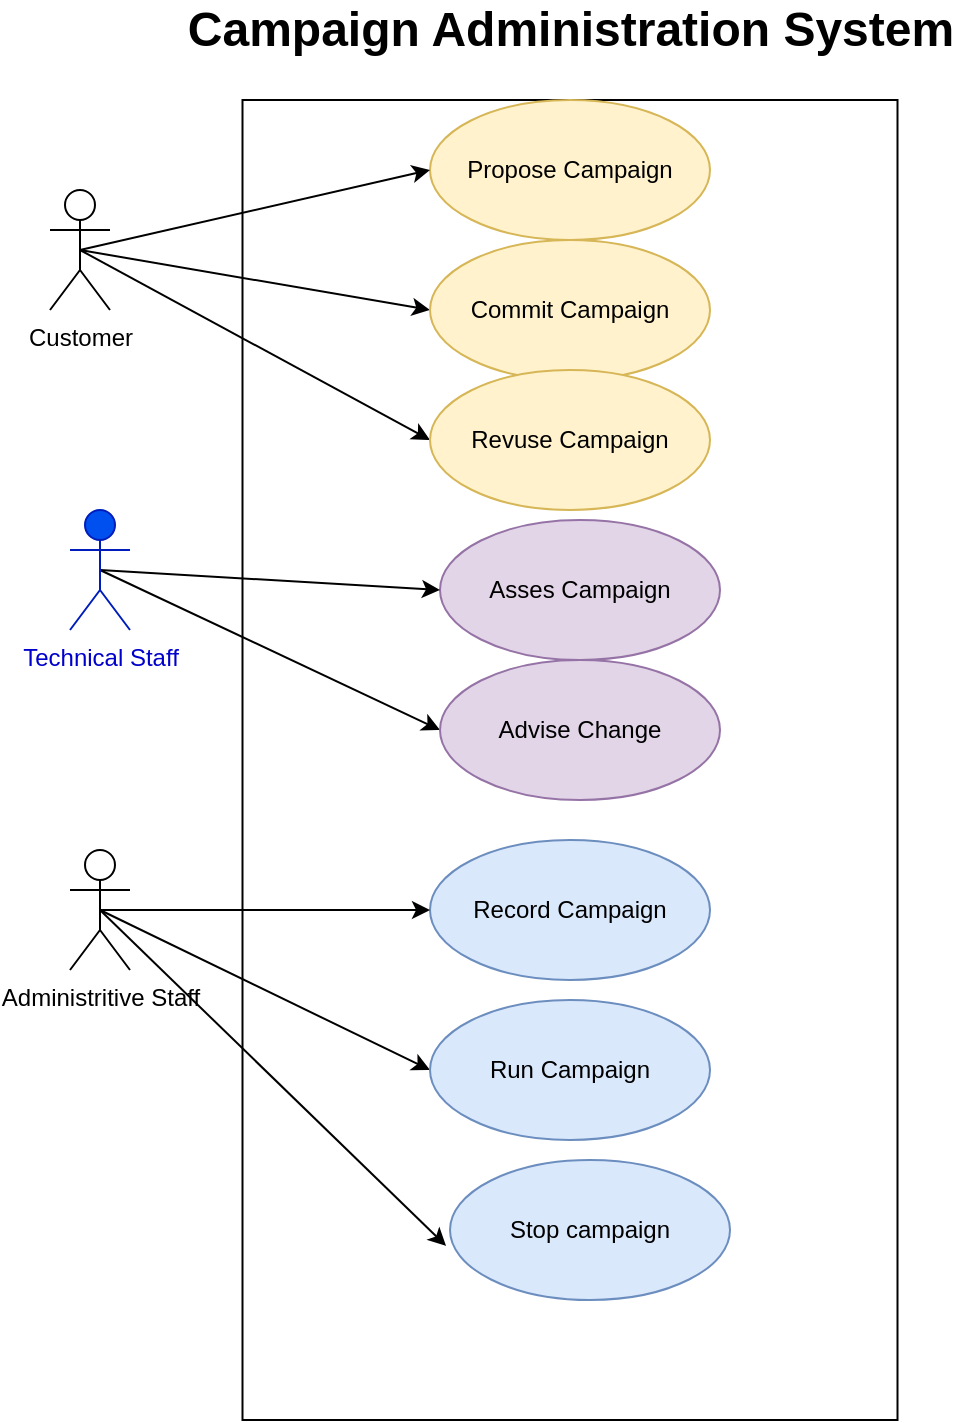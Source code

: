 <mxfile>
    <diagram id="_1IlsQg4N5QaLtDpFi36" name="Page-1">
        <mxGraphModel dx="890" dy="488" grid="1" gridSize="10" guides="1" tooltips="1" connect="1" arrows="1" fold="1" page="1" pageScale="1" pageWidth="850" pageHeight="1100" math="0" shadow="0">
            <root>
                <mxCell id="0"/>
                <mxCell id="1" parent="0"/>
                <mxCell id="119" value="" style="rounded=0;whiteSpace=wrap;html=1;fontSize=24;" parent="1" vertex="1">
                    <mxGeometry x="256.25" y="110" width="327.5" height="660" as="geometry"/>
                </mxCell>
                <mxCell id="106" value="Propose Campaign" style="ellipse;whiteSpace=wrap;html=1;fillColor=#fff2cc;strokeColor=#d6b656;" parent="1" vertex="1">
                    <mxGeometry x="350" y="110" width="140" height="70" as="geometry"/>
                </mxCell>
                <mxCell id="108" style="rounded=0;orthogonalLoop=1;jettySize=auto;html=1;exitX=0.5;exitY=0.5;exitDx=0;exitDy=0;exitPerimeter=0;entryX=0;entryY=0.5;entryDx=0;entryDy=0;" parent="1" source="107" target="106" edge="1">
                    <mxGeometry relative="1" as="geometry"/>
                </mxCell>
                <mxCell id="121" style="rounded=0;orthogonalLoop=1;jettySize=auto;html=1;exitX=0.5;exitY=0.5;exitDx=0;exitDy=0;exitPerimeter=0;entryX=0;entryY=0.5;entryDx=0;entryDy=0;" edge="1" parent="1" source="107" target="120">
                    <mxGeometry relative="1" as="geometry"/>
                </mxCell>
                <mxCell id="124" style="rounded=0;orthogonalLoop=1;jettySize=auto;html=1;exitX=0.5;exitY=0.5;exitDx=0;exitDy=0;exitPerimeter=0;entryX=0;entryY=0.5;entryDx=0;entryDy=0;" edge="1" parent="1" source="107" target="123">
                    <mxGeometry relative="1" as="geometry"/>
                </mxCell>
                <mxCell id="107" value="Customer" style="shape=umlActor;verticalLabelPosition=bottom;verticalAlign=top;html=1;" parent="1" vertex="1">
                    <mxGeometry x="160" y="155" width="30" height="60" as="geometry"/>
                </mxCell>
                <mxCell id="109" value="Asses Campaign" style="ellipse;whiteSpace=wrap;html=1;fillColor=#e1d5e7;strokeColor=#9673a6;" parent="1" vertex="1">
                    <mxGeometry x="355" y="320" width="140" height="70" as="geometry"/>
                </mxCell>
                <mxCell id="110" style="rounded=0;orthogonalLoop=1;jettySize=auto;html=1;exitX=0.5;exitY=0.5;exitDx=0;exitDy=0;exitPerimeter=0;entryX=0;entryY=0.5;entryDx=0;entryDy=0;" parent="1" source="111" target="109" edge="1">
                    <mxGeometry relative="1" as="geometry"/>
                </mxCell>
                <mxCell id="126" style="rounded=0;orthogonalLoop=1;jettySize=auto;html=1;exitX=0.5;exitY=0.5;exitDx=0;exitDy=0;exitPerimeter=0;entryX=0;entryY=0.5;entryDx=0;entryDy=0;" edge="1" parent="1" source="111" target="125">
                    <mxGeometry relative="1" as="geometry"/>
                </mxCell>
                <mxCell id="111" value="Technical Staff" style="shape=umlActor;verticalLabelPosition=bottom;verticalAlign=top;html=1;fillColor=#0050ef;strokeColor=#001DBC;fontColor=#0000CC;" parent="1" vertex="1">
                    <mxGeometry x="170" y="315" width="30" height="60" as="geometry"/>
                </mxCell>
                <mxCell id="112" value="Record Campaign" style="ellipse;whiteSpace=wrap;html=1;fillColor=#dae8fc;strokeColor=#6c8ebf;" parent="1" vertex="1">
                    <mxGeometry x="350" y="480" width="140" height="70" as="geometry"/>
                </mxCell>
                <mxCell id="113" style="edgeStyle=orthogonalEdgeStyle;rounded=0;orthogonalLoop=1;jettySize=auto;html=1;exitX=0.5;exitY=0.5;exitDx=0;exitDy=0;exitPerimeter=0;entryX=0;entryY=0.5;entryDx=0;entryDy=0;" parent="1" source="114" target="112" edge="1">
                    <mxGeometry relative="1" as="geometry"/>
                </mxCell>
                <mxCell id="130" style="rounded=0;orthogonalLoop=1;jettySize=auto;html=1;exitX=0.5;exitY=0.5;exitDx=0;exitDy=0;exitPerimeter=0;entryX=0;entryY=0.5;entryDx=0;entryDy=0;" edge="1" parent="1" source="114" target="127">
                    <mxGeometry relative="1" as="geometry"/>
                </mxCell>
                <mxCell id="131" style="rounded=0;orthogonalLoop=1;jettySize=auto;html=1;exitX=0.5;exitY=0.5;exitDx=0;exitDy=0;exitPerimeter=0;entryX=-0.014;entryY=0.614;entryDx=0;entryDy=0;entryPerimeter=0;" edge="1" parent="1" source="114" target="128">
                    <mxGeometry relative="1" as="geometry"/>
                </mxCell>
                <mxCell id="114" value="Administritive Staff" style="shape=umlActor;verticalLabelPosition=bottom;verticalAlign=top;html=1;" parent="1" vertex="1">
                    <mxGeometry x="170" y="485" width="30" height="60" as="geometry"/>
                </mxCell>
                <mxCell id="118" value="Campaign Administration System" style="text;html=1;align=center;verticalAlign=middle;resizable=0;points=[];autosize=1;strokeColor=none;fontSize=24;fontStyle=1" parent="1" vertex="1">
                    <mxGeometry x="220" y="60" width="400" height="30" as="geometry"/>
                </mxCell>
                <mxCell id="120" value="Commit Campaign" style="ellipse;whiteSpace=wrap;html=1;fillColor=#fff2cc;strokeColor=#d6b656;" vertex="1" parent="1">
                    <mxGeometry x="350" y="180" width="140" height="70" as="geometry"/>
                </mxCell>
                <mxCell id="123" value="Revuse Campaign" style="ellipse;whiteSpace=wrap;html=1;fillColor=#fff2cc;strokeColor=#d6b656;" vertex="1" parent="1">
                    <mxGeometry x="350" y="245" width="140" height="70" as="geometry"/>
                </mxCell>
                <mxCell id="125" value="Advise Change" style="ellipse;whiteSpace=wrap;html=1;fillColor=#e1d5e7;strokeColor=#9673a6;" vertex="1" parent="1">
                    <mxGeometry x="355" y="390" width="140" height="70" as="geometry"/>
                </mxCell>
                <mxCell id="127" value="Run Campaign" style="ellipse;whiteSpace=wrap;html=1;fillColor=#dae8fc;strokeColor=#6c8ebf;" vertex="1" parent="1">
                    <mxGeometry x="350" y="560" width="140" height="70" as="geometry"/>
                </mxCell>
                <mxCell id="128" value="Stop campaign" style="ellipse;whiteSpace=wrap;html=1;fillColor=#dae8fc;strokeColor=#6c8ebf;" vertex="1" parent="1">
                    <mxGeometry x="360" y="640" width="140" height="70" as="geometry"/>
                </mxCell>
            </root>
        </mxGraphModel>
    </diagram>
</mxfile>